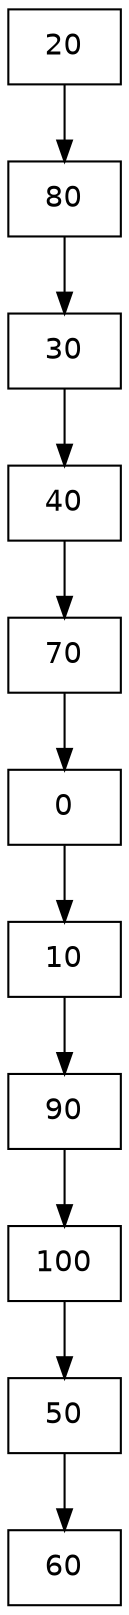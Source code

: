 digraph structs {
	node [fontname=Helvetica shape=record]
	rankdir=TB
	10 [label=20]
	9 [label=80]
	10 -> 9
	9 [label=80]
	8 [label=30]
	9 -> 8
	8 [label=30]
	7 [label=40]
	8 -> 7
	7 [label=40]
	6 [label=70]
	7 -> 6
	6 [label=70]
	5 [label=0]
	6 -> 5
	5 [label=0]
	4 [label=10]
	5 -> 4
	4 [label=10]
	3 [label=90]
	4 -> 3
	3 [label=90]
	2 [label=100]
	3 -> 2
	2 [label=100]
	1 [label=50]
	2 -> 1
	1 [label=50]
	0 [label=60]
	1 -> 0
}
